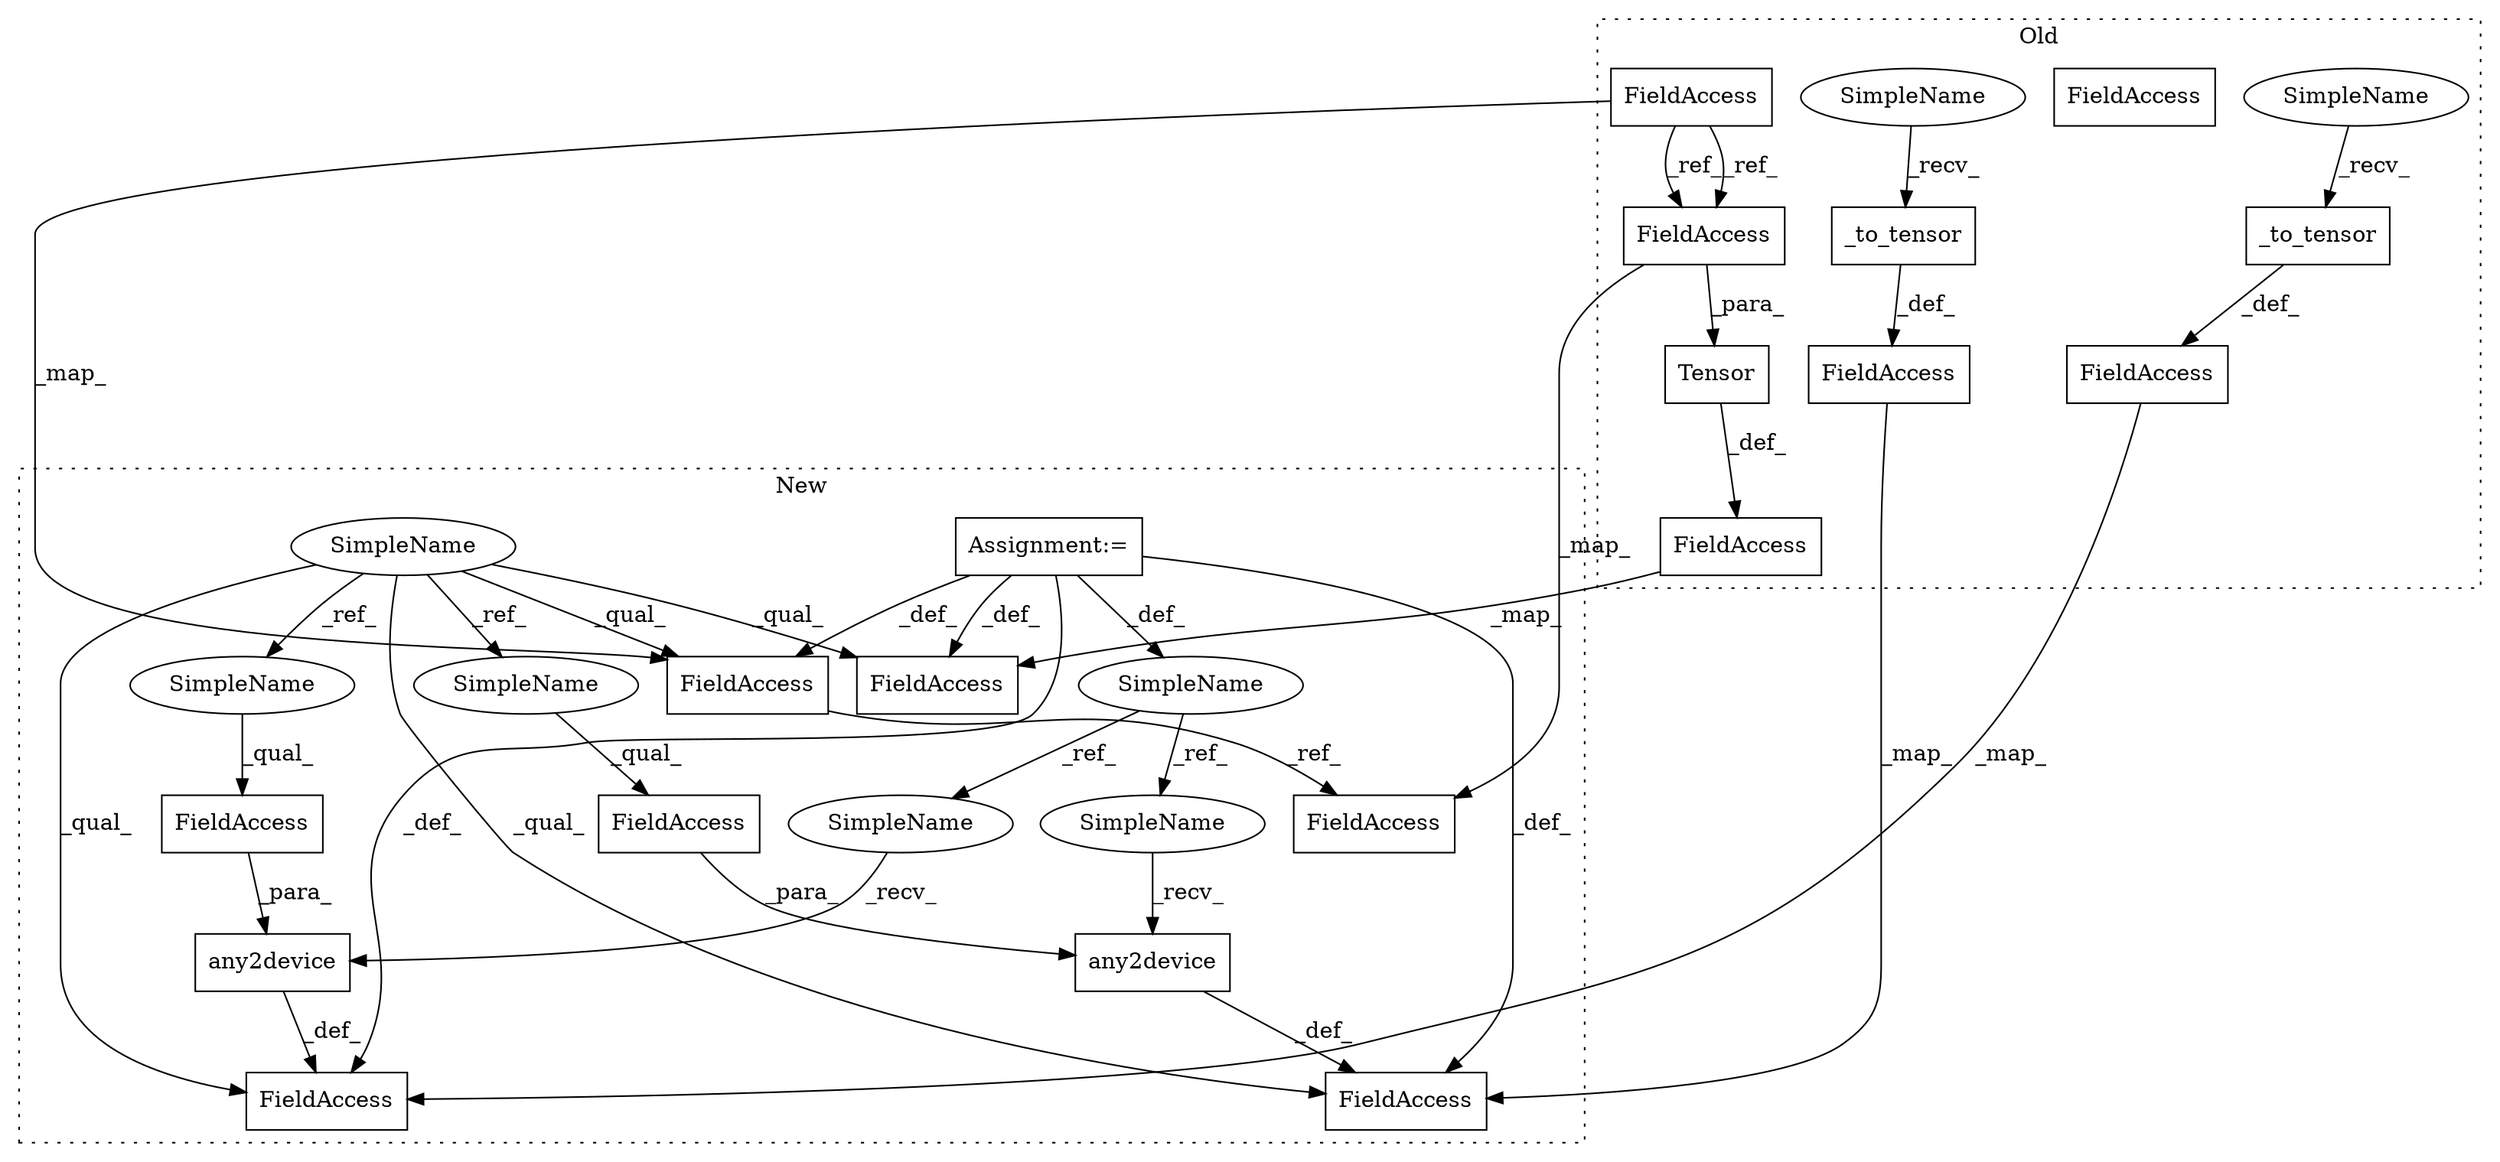 digraph G {
subgraph cluster0 {
1 [label="Tensor" a="32" s="2478,2497" l="7,1" shape="box"];
9 [label="FieldAccess" a="22" s="2459" l="12" shape="box"];
11 [label="_to_tensor" a="32" s="2952,2964" l="11,1" shape="box"];
12 [label="FieldAccess" a="22" s="3247" l="8" shape="box"];
14 [label="_to_tensor" a="32" s="3261,3275" l="11,1" shape="box"];
16 [label="FieldAccess" a="22" s="2368" l="12" shape="box"];
17 [label="FieldAccess" a="22" s="2485" l="12" shape="box"];
19 [label="FieldAccess" a="22" s="2940" l="6" shape="box"];
23 [label="FieldAccess" a="22" s="2485" l="12" shape="box"];
24 [label="SimpleName" a="42" s="3256" l="4" shape="ellipse"];
25 [label="SimpleName" a="42" s="2947" l="4" shape="ellipse"];
label = "Old";
style="dotted";
}
subgraph cluster1 {
2 [label="any2device" a="32" s="3118,3145" l="11,1" shape="box"];
3 [label="FieldAccess" a="22" s="3133" l="12" shape="box"];
4 [label="SimpleName" a="42" s="718" l="5" shape="ellipse"];
5 [label="any2device" a="32" s="2795,2820" l="11,1" shape="box"];
6 [label="FieldAccess" a="22" s="2808" l="12" shape="box"];
7 [label="Assignment:=" a="7" s="718" l="5" shape="box"];
8 [label="FieldAccess" a="22" s="2301" l="12" shape="box"];
10 [label="SimpleName" a="42" s="397" l="4" shape="ellipse"];
13 [label="FieldAccess" a="22" s="3103" l="8" shape="box"];
15 [label="FieldAccess" a="22" s="2204" l="12" shape="box"];
18 [label="FieldAccess" a="22" s="2331" l="12" shape="box"];
20 [label="FieldAccess" a="22" s="2782" l="6" shape="box"];
21 [label="SimpleName" a="42" s="3133" l="4" shape="ellipse"];
22 [label="SimpleName" a="42" s="2808" l="4" shape="ellipse"];
26 [label="SimpleName" a="42" s="2789" l="5" shape="ellipse"];
27 [label="SimpleName" a="42" s="3112" l="5" shape="ellipse"];
label = "New";
style="dotted";
}
1 -> 9 [label="_def_"];
2 -> 13 [label="_def_"];
3 -> 2 [label="_para_"];
4 -> 26 [label="_ref_"];
4 -> 27 [label="_ref_"];
5 -> 20 [label="_def_"];
6 -> 5 [label="_para_"];
7 -> 15 [label="_def_"];
7 -> 13 [label="_def_"];
7 -> 20 [label="_def_"];
7 -> 4 [label="_def_"];
7 -> 8 [label="_def_"];
9 -> 8 [label="_map_"];
10 -> 15 [label="_qual_"];
10 -> 13 [label="_qual_"];
10 -> 22 [label="_ref_"];
10 -> 21 [label="_ref_"];
10 -> 8 [label="_qual_"];
10 -> 20 [label="_qual_"];
11 -> 19 [label="_def_"];
12 -> 13 [label="_map_"];
14 -> 12 [label="_def_"];
15 -> 18 [label="_ref_"];
16 -> 23 [label="_ref_"];
16 -> 23 [label="_ref_"];
16 -> 15 [label="_map_"];
19 -> 20 [label="_map_"];
21 -> 3 [label="_qual_"];
22 -> 6 [label="_qual_"];
23 -> 1 [label="_para_"];
23 -> 18 [label="_map_"];
24 -> 14 [label="_recv_"];
25 -> 11 [label="_recv_"];
26 -> 5 [label="_recv_"];
27 -> 2 [label="_recv_"];
}